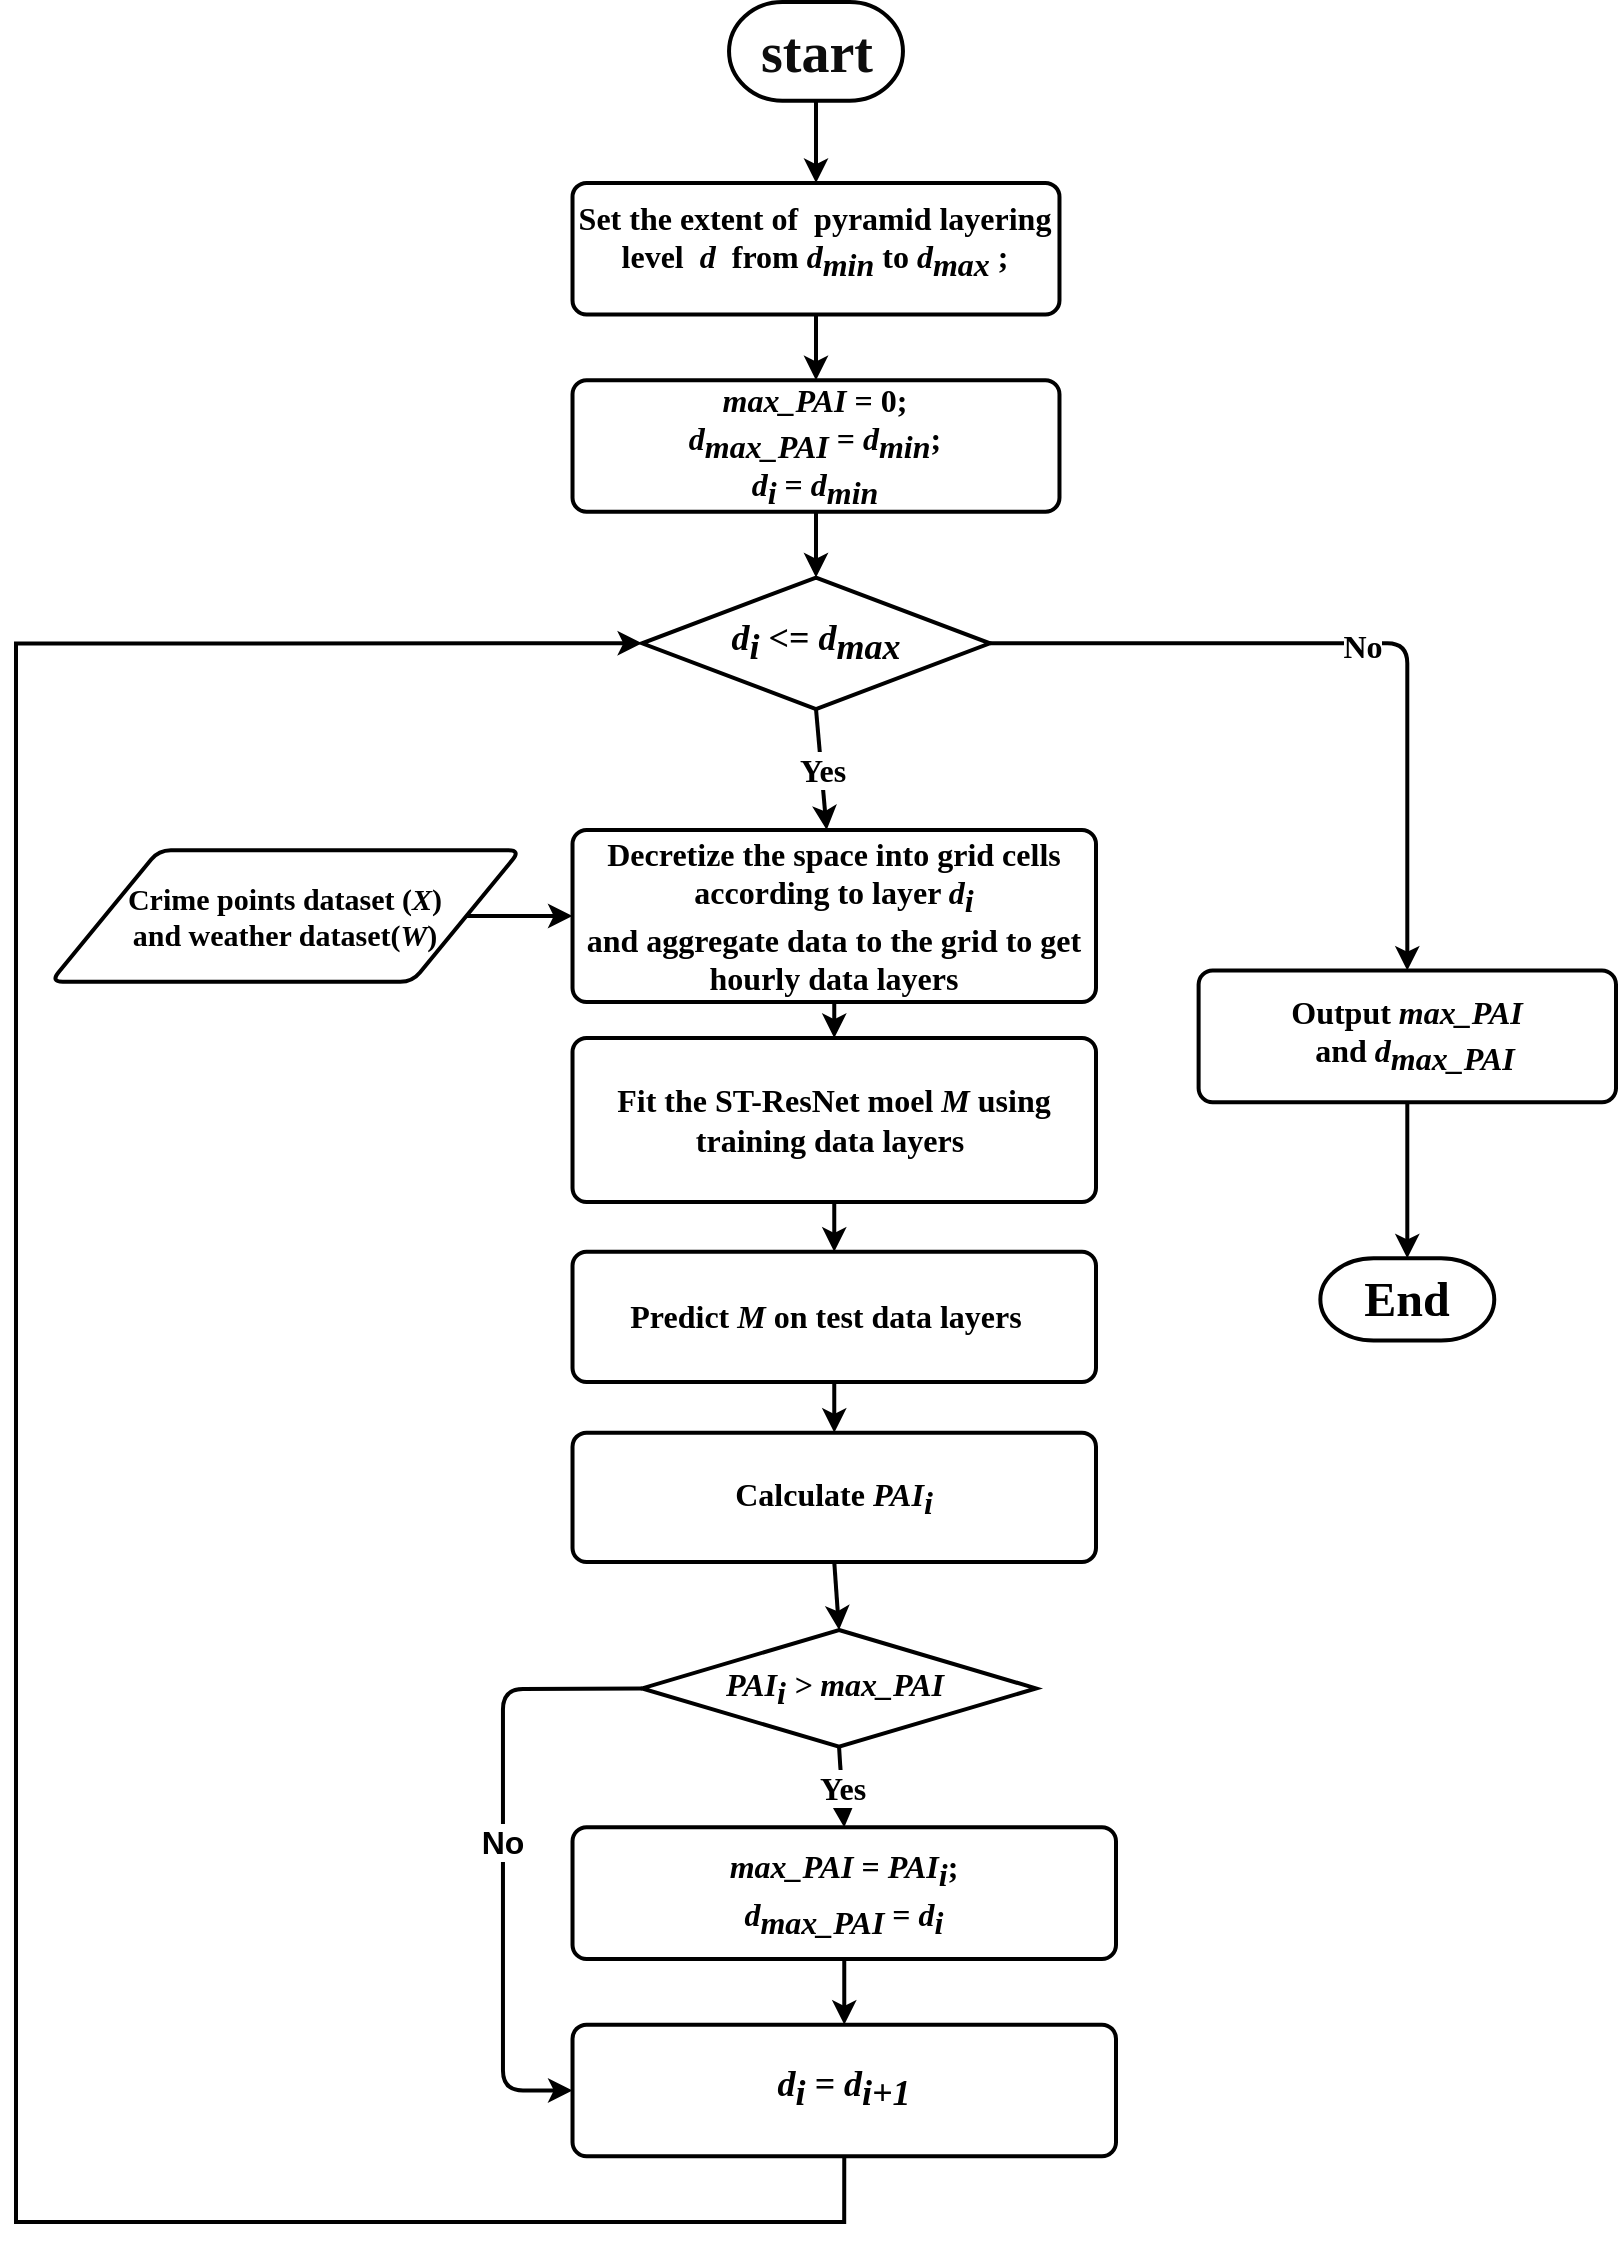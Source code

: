 <mxfile version="14.5.8" type="github">
  <diagram id="C5RBs43oDa-KdzZeNtuy" name="Page-1">
    <mxGraphModel dx="1422" dy="794" grid="1" gridSize="10" guides="1" tooltips="1" connect="1" arrows="1" fold="1" page="1" pageScale="1" pageWidth="827" pageHeight="1169" background="none" math="0" shadow="0">
      <root>
        <mxCell id="WIyWlLk6GJQsqaUBKTNV-0" />
        <mxCell id="WIyWlLk6GJQsqaUBKTNV-1" parent="WIyWlLk6GJQsqaUBKTNV-0" />
        <mxCell id="FgjjIZsiUnsoMlCkL-2W-0" value="" style="group;fontSize=10;" vertex="1" connectable="0" parent="WIyWlLk6GJQsqaUBKTNV-1">
          <mxGeometry x="20" y="40" width="800" height="1110" as="geometry" />
        </mxCell>
        <mxCell id="hjN7Fwfowrnle01kFaeb-0" value="start" style="strokeWidth=2;html=1;shape=mxgraph.flowchart.terminator;whiteSpace=wrap;fontSize=28;labelBackgroundColor=none;fontColor=#0D0D0D;fontFamily=Times New Roman;fontStyle=1" parent="FgjjIZsiUnsoMlCkL-2W-0" vertex="1">
          <mxGeometry x="356.522" width="86.957" height="49.333" as="geometry" />
        </mxCell>
        <mxCell id="hjN7Fwfowrnle01kFaeb-1" value="&lt;font style=&quot;font-size: 16px;&quot;&gt;&lt;br style=&quot;font-size: 16px;&quot;&gt;&lt;div style=&quot;font-size: 16px;&quot;&gt;&lt;span style=&quot;font-size: 16px;&quot;&gt;Set the extent of&amp;nbsp; pyramid layering level&amp;nbsp;&amp;nbsp;&lt;/span&gt;&lt;i style=&quot;font-size: 16px;&quot;&gt;d&amp;nbsp; &lt;/i&gt;&lt;span style=&quot;font-size: 16px;&quot;&gt;from &lt;i style=&quot;font-size: 16px;&quot;&gt;d&lt;sub style=&quot;font-size: 16px;&quot;&gt;min&lt;/sub&gt;&lt;/i&gt; to &lt;i style=&quot;font-size: 16px;&quot;&gt;d&lt;/i&gt;&lt;span style=&quot;font-style: italic; font-size: 16px;&quot;&gt;&lt;sub style=&quot;font-size: 16px;&quot;&gt;max&lt;/sub&gt;&amp;nbsp;&lt;/span&gt;;&lt;/span&gt;&lt;/div&gt;&lt;sup style=&quot;font-size: 16px;&quot;&gt;&lt;br style=&quot;font-size: 16px;&quot;&gt;&lt;/sup&gt;&lt;/font&gt;" style="rounded=1;whiteSpace=wrap;html=1;absoluteArcSize=1;arcSize=14;strokeWidth=2;fontFamily=Times New Roman;fontSize=16;align=center;fontStyle=1" parent="FgjjIZsiUnsoMlCkL-2W-0" vertex="1">
          <mxGeometry x="278.261" y="90.444" width="243.478" height="65.778" as="geometry" />
        </mxCell>
        <mxCell id="hjN7Fwfowrnle01kFaeb-2" value="Crime points dataset (&lt;i style=&quot;font-size: 15px;&quot;&gt;X&lt;/i&gt;)&lt;br style=&quot;font-size: 15px;&quot;&gt;and weather dataset(&lt;i style=&quot;font-size: 15px;&quot;&gt;W&lt;/i&gt;)" style="shape=parallelogram;html=1;strokeWidth=2;perimeter=parallelogramPerimeter;whiteSpace=wrap;rounded=1;arcSize=12;size=0.23;fontSize=15;fontFamily=Times New Roman;fontStyle=1" parent="FgjjIZsiUnsoMlCkL-2W-0" vertex="1">
          <mxGeometry x="17.391" y="424.103" width="234.783" height="65.778" as="geometry" />
        </mxCell>
        <mxCell id="hjN7Fwfowrnle01kFaeb-3" value="&lt;i style=&quot;font-size: 16px;&quot;&gt;max_PAI&lt;/i&gt;&lt;span style=&quot;font-size: 16px;&quot;&gt;&lt;i style=&quot;font-size: 16px;&quot;&gt;&amp;nbsp;&lt;/i&gt;= 0;&lt;/span&gt;&lt;br style=&quot;font-size: 16px;&quot;&gt;&lt;span style=&quot;font-size: 16px;&quot;&gt;&lt;div style=&quot;font-size: 16px;&quot;&gt;&lt;i style=&quot;font-size: 16px;&quot;&gt;d&lt;/i&gt;&lt;i style=&quot;font-size: 16px;&quot;&gt;&lt;sub style=&quot;font-size: 16px;&quot;&gt;max_PAI&amp;nbsp;&lt;/sub&gt;&lt;/i&gt;=&amp;nbsp;&lt;i style=&quot;font-size: 16px;&quot;&gt;d&lt;sub style=&quot;font-size: 16px;&quot;&gt;min&lt;/sub&gt;&lt;/i&gt;;&lt;/div&gt;&lt;div style=&quot;font-size: 16px;&quot;&gt;&lt;i style=&quot;font-size: 16px;&quot;&gt;d&lt;sub style=&quot;font-size: 16px;&quot;&gt;i&lt;/sub&gt; &lt;/i&gt;= &lt;i style=&quot;font-size: 16px;&quot;&gt;d&lt;sub style=&quot;font-size: 16px;&quot;&gt;min&lt;/sub&gt;&lt;/i&gt;&lt;/div&gt;&lt;/span&gt;" style="rounded=1;whiteSpace=wrap;html=1;absoluteArcSize=1;arcSize=14;strokeWidth=2;fontSize=16;fontFamily=Times New Roman;align=center;fontStyle=1" parent="FgjjIZsiUnsoMlCkL-2W-0" vertex="1">
          <mxGeometry x="278.261" y="189.111" width="243.478" height="65.778" as="geometry" />
        </mxCell>
        <mxCell id="hjN7Fwfowrnle01kFaeb-4" value="Decretize the space into grid cells according to layer &lt;i style=&quot;font-size: 16px;&quot;&gt;d&lt;sub style=&quot;font-size: 16px;&quot;&gt;i&lt;/sub&gt;&lt;/i&gt;&lt;br style=&quot;font-size: 16px;&quot;&gt;and aggregate data to the grid to get hourly data layers" style="rounded=1;whiteSpace=wrap;html=1;absoluteArcSize=1;arcSize=14;strokeWidth=2;fontSize=16;fontFamily=Times New Roman;fontStyle=1" parent="FgjjIZsiUnsoMlCkL-2W-0" vertex="1">
          <mxGeometry x="278.26" y="413.99" width="261.74" height="86.01" as="geometry" />
        </mxCell>
        <mxCell id="hjN7Fwfowrnle01kFaeb-5" value="Fit the ST-ResNet moel &lt;i style=&quot;font-size: 16px;&quot;&gt;M&lt;/i&gt; using training data layers&amp;nbsp;" style="rounded=1;whiteSpace=wrap;html=1;absoluteArcSize=1;arcSize=14;strokeWidth=2;fontSize=16;fontFamily=Times New Roman;fontStyle=1" parent="FgjjIZsiUnsoMlCkL-2W-0" vertex="1">
          <mxGeometry x="278.26" y="518" width="261.74" height="82" as="geometry" />
        </mxCell>
        <mxCell id="hjN7Fwfowrnle01kFaeb-6" value="Predict &lt;i style=&quot;font-size: 16px;&quot;&gt;M&lt;/i&gt; on test data layers&amp;nbsp;&amp;nbsp;" style="rounded=1;whiteSpace=wrap;html=1;absoluteArcSize=1;arcSize=14;strokeWidth=2;fontSize=16;fontFamily=Times New Roman;fontStyle=1" parent="FgjjIZsiUnsoMlCkL-2W-0" vertex="1">
          <mxGeometry x="278.26" y="624.89" width="261.74" height="65.11" as="geometry" />
        </mxCell>
        <mxCell id="hjN7Fwfowrnle01kFaeb-7" value="Calculate&amp;nbsp;&lt;span style=&quot;font-size: 16px;&quot;&gt;&lt;i style=&quot;font-size: 16px;&quot;&gt;PAI&lt;sub style=&quot;font-size: 16px;&quot;&gt;i&lt;/sub&gt;&lt;/i&gt;&lt;/span&gt;" style="rounded=1;whiteSpace=wrap;html=1;absoluteArcSize=1;arcSize=14;strokeWidth=2;fontSize=16;fontFamily=Times New Roman;fontStyle=1" parent="FgjjIZsiUnsoMlCkL-2W-0" vertex="1">
          <mxGeometry x="278.26" y="715.33" width="261.74" height="64.67" as="geometry" />
        </mxCell>
        <mxCell id="hjN7Fwfowrnle01kFaeb-11" value="" style="endArrow=classic;html=1;fontSize=16;exitX=0.5;exitY=1;exitDx=0;exitDy=0;exitPerimeter=0;entryX=0.5;entryY=0;entryDx=0;entryDy=0;fontFamily=Times New Roman;fontStyle=1;strokeWidth=2;" parent="FgjjIZsiUnsoMlCkL-2W-0" source="hjN7Fwfowrnle01kFaeb-0" target="hjN7Fwfowrnle01kFaeb-1" edge="1">
          <mxGeometry width="50" height="50" relative="1" as="geometry">
            <mxPoint x="313.043" y="271.333" as="sourcePoint" />
            <mxPoint x="356.522" y="230.222" as="targetPoint" />
          </mxGeometry>
        </mxCell>
        <mxCell id="hjN7Fwfowrnle01kFaeb-12" value="" style="endArrow=classic;html=1;fontSize=16;exitX=0.5;exitY=1;exitDx=0;exitDy=0;entryX=0.5;entryY=0;entryDx=0;entryDy=0;fontFamily=Times New Roman;fontStyle=1;strokeWidth=2;" parent="FgjjIZsiUnsoMlCkL-2W-0" source="hjN7Fwfowrnle01kFaeb-1" target="hjN7Fwfowrnle01kFaeb-3" edge="1">
          <mxGeometry width="50" height="50" relative="1" as="geometry">
            <mxPoint x="313.043" y="271.333" as="sourcePoint" />
            <mxPoint x="356.522" y="230.222" as="targetPoint" />
          </mxGeometry>
        </mxCell>
        <mxCell id="hjN7Fwfowrnle01kFaeb-13" value="" style="endArrow=classic;html=1;fontSize=16;exitX=0.5;exitY=1;exitDx=0;exitDy=0;fontFamily=Times New Roman;fontStyle=1;strokeWidth=2;" parent="FgjjIZsiUnsoMlCkL-2W-0" source="hjN7Fwfowrnle01kFaeb-3" target="YA9H4fB15c2VrXf1QAoc-0" edge="1">
          <mxGeometry width="50" height="50" relative="1" as="geometry">
            <mxPoint x="313.043" y="337.111" as="sourcePoint" />
            <mxPoint x="530.435" y="279.556" as="targetPoint" />
          </mxGeometry>
        </mxCell>
        <mxCell id="hjN7Fwfowrnle01kFaeb-14" value="" style="endArrow=classic;html=1;fontSize=16;entryX=0.5;entryY=0;entryDx=0;entryDy=0;exitX=0.5;exitY=1;exitDx=0;exitDy=0;fontFamily=Times New Roman;fontStyle=1;strokeWidth=2;" parent="FgjjIZsiUnsoMlCkL-2W-0" source="hjN7Fwfowrnle01kFaeb-4" target="hjN7Fwfowrnle01kFaeb-5" edge="1">
          <mxGeometry width="50" height="50" relative="1" as="geometry">
            <mxPoint x="373.913" y="386.444" as="sourcePoint" />
            <mxPoint x="356.522" y="361.778" as="targetPoint" />
          </mxGeometry>
        </mxCell>
        <mxCell id="hjN7Fwfowrnle01kFaeb-15" value="" style="endArrow=classic;html=1;fontSize=16;entryX=0.5;entryY=0;entryDx=0;entryDy=0;exitX=0.5;exitY=1;exitDx=0;exitDy=0;fontFamily=Times New Roman;fontStyle=1;strokeWidth=2;" parent="FgjjIZsiUnsoMlCkL-2W-0" source="hjN7Fwfowrnle01kFaeb-5" target="hjN7Fwfowrnle01kFaeb-6" edge="1">
          <mxGeometry width="50" height="50" relative="1" as="geometry">
            <mxPoint x="365.217" y="493.333" as="sourcePoint" />
            <mxPoint x="356.522" y="501.556" as="targetPoint" />
          </mxGeometry>
        </mxCell>
        <mxCell id="hjN7Fwfowrnle01kFaeb-16" value="" style="endArrow=classic;html=1;fontSize=16;exitX=0.5;exitY=1;exitDx=0;exitDy=0;entryX=0.5;entryY=0;entryDx=0;entryDy=0;fontFamily=Times New Roman;fontStyle=1;strokeWidth=2;" parent="FgjjIZsiUnsoMlCkL-2W-0" source="hjN7Fwfowrnle01kFaeb-6" target="hjN7Fwfowrnle01kFaeb-7" edge="1">
          <mxGeometry width="50" height="50" relative="1" as="geometry">
            <mxPoint x="313.043" y="608.444" as="sourcePoint" />
            <mxPoint x="356.522" y="567.333" as="targetPoint" />
          </mxGeometry>
        </mxCell>
        <mxCell id="hjN7Fwfowrnle01kFaeb-18" value="&lt;i style=&quot;font-size: 16px;&quot;&gt;PAI&lt;sub style=&quot;font-size: 16px;&quot;&gt;i&amp;nbsp;&lt;/sub&gt;&amp;gt;&amp;nbsp;&lt;/i&gt;&lt;i style=&quot;font-size: 16px;&quot;&gt;max_PAI&lt;/i&gt;&lt;i style=&quot;font-size: 16px;&quot;&gt;&lt;sub style=&quot;font-size: 16px;&quot;&gt;&amp;nbsp;&lt;/sub&gt;&lt;/i&gt;" style="strokeWidth=2;html=1;shape=mxgraph.flowchart.decision;whiteSpace=wrap;fontSize=16;fontFamily=Times New Roman;fontStyle=1" parent="FgjjIZsiUnsoMlCkL-2W-0" vertex="1">
          <mxGeometry x="313.04" y="814" width="196.96" height="58.38" as="geometry" />
        </mxCell>
        <mxCell id="hjN7Fwfowrnle01kFaeb-19" value="" style="endArrow=classic;html=1;fontSize=16;exitX=0.5;exitY=1;exitDx=0;exitDy=0;fontFamily=Times New Roman;entryX=0.5;entryY=0;entryDx=0;entryDy=0;entryPerimeter=0;fontStyle=1;strokeWidth=2;" parent="FgjjIZsiUnsoMlCkL-2W-0" source="hjN7Fwfowrnle01kFaeb-7" target="hjN7Fwfowrnle01kFaeb-18" edge="1">
          <mxGeometry width="50" height="50" relative="1" as="geometry">
            <mxPoint x="313.043" y="748.222" as="sourcePoint" />
            <mxPoint x="513.043" y="797.556" as="targetPoint" />
          </mxGeometry>
        </mxCell>
        <mxCell id="hjN7Fwfowrnle01kFaeb-20" value="" style="endArrow=classic;html=1;fontSize=16;exitX=0.5;exitY=1;exitDx=0;exitDy=0;exitPerimeter=0;fontFamily=Times New Roman;entryX=0.5;entryY=0;entryDx=0;entryDy=0;fontStyle=1;strokeWidth=2;" parent="FgjjIZsiUnsoMlCkL-2W-0" source="hjN7Fwfowrnle01kFaeb-18" target="YA9H4fB15c2VrXf1QAoc-5" edge="1">
          <mxGeometry relative="1" as="geometry">
            <mxPoint x="269.565" y="855.933" as="sourcePoint" />
            <mxPoint x="382.609" y="945.556" as="targetPoint" />
          </mxGeometry>
        </mxCell>
        <mxCell id="hjN7Fwfowrnle01kFaeb-21" value="Yes" style="edgeLabel;resizable=0;html=1;align=center;verticalAlign=middle;fontFamily=Times New Roman;fontSize=16;fontStyle=1" parent="hjN7Fwfowrnle01kFaeb-20" connectable="0" vertex="1">
          <mxGeometry relative="1" as="geometry" />
        </mxCell>
        <mxCell id="hjN7Fwfowrnle01kFaeb-26" value="End" style="strokeWidth=2;html=1;shape=mxgraph.flowchart.terminator;whiteSpace=wrap;fontSize=24;fontFamily=Times New Roman;fontStyle=1" parent="FgjjIZsiUnsoMlCkL-2W-0" vertex="1">
          <mxGeometry x="652.174" y="628.178" width="86.957" height="41.111" as="geometry" />
        </mxCell>
        <mxCell id="YA9H4fB15c2VrXf1QAoc-0" value="&lt;font face=&quot;Times New Roman&quot; style=&quot;font-size: 18px;&quot;&gt;&lt;i style=&quot;font-size: 18px;&quot;&gt;d&lt;sub style=&quot;font-size: 18px;&quot;&gt;i&amp;nbsp;&lt;/sub&gt;&lt;/i&gt;&amp;lt;=&amp;nbsp;&lt;i style=&quot;font-size: 18px;&quot;&gt;d&lt;sub style=&quot;font-size: 18px;&quot;&gt;max&lt;/sub&gt;&lt;/i&gt;&lt;/font&gt;" style="rhombus;whiteSpace=wrap;html=1;fontSize=18;fontStyle=1;strokeWidth=2;" parent="FgjjIZsiUnsoMlCkL-2W-0" vertex="1">
          <mxGeometry x="313.043" y="287.778" width="173.913" height="65.778" as="geometry" />
        </mxCell>
        <mxCell id="YA9H4fB15c2VrXf1QAoc-1" value="" style="endArrow=classic;html=1;fontSize=16;exitX=0.5;exitY=1;exitDx=0;exitDy=0;fontFamily=Times New Roman;fontStyle=1;strokeWidth=2;" parent="FgjjIZsiUnsoMlCkL-2W-0" source="YA9H4fB15c2VrXf1QAoc-0" target="hjN7Fwfowrnle01kFaeb-4" edge="1">
          <mxGeometry relative="1" as="geometry">
            <mxPoint x="486.357" y="664.356" as="sourcePoint" />
            <mxPoint x="486.357" y="714.511" as="targetPoint" />
          </mxGeometry>
        </mxCell>
        <mxCell id="YA9H4fB15c2VrXf1QAoc-2" value="Yes" style="edgeLabel;resizable=0;html=1;align=center;verticalAlign=middle;fontFamily=Times New Roman;fontSize=16;fontStyle=1" parent="YA9H4fB15c2VrXf1QAoc-1" connectable="0" vertex="1">
          <mxGeometry relative="1" as="geometry" />
        </mxCell>
        <mxCell id="YA9H4fB15c2VrXf1QAoc-5" value="&lt;i style=&quot;font-size: 16px;&quot;&gt;max_PAI&lt;/i&gt;&lt;span style=&quot;font-size: 16px;&quot;&gt;&lt;i style=&quot;font-size: 16px;&quot;&gt;&amp;nbsp;&lt;/i&gt;=&amp;nbsp;&lt;/span&gt;&lt;i style=&quot;font-size: 16px;&quot;&gt;PAI&lt;sub style=&quot;font-size: 16px;&quot;&gt;i&lt;/sub&gt;&lt;/i&gt;&lt;span style=&quot;font-size: 16px;&quot;&gt;;&lt;/span&gt;&lt;br style=&quot;font-size: 16px;&quot;&gt;&lt;span style=&quot;font-size: 16px;&quot;&gt;&lt;i style=&quot;font-size: 16px;&quot;&gt;d&lt;/i&gt;&lt;i style=&quot;font-size: 16px;&quot;&gt;&lt;sub style=&quot;font-size: 16px;&quot;&gt;max_PAI&amp;nbsp;&lt;/sub&gt;&lt;/i&gt;=&amp;nbsp;&lt;i style=&quot;font-size: 16px;&quot;&gt;d&lt;sub style=&quot;font-size: 16px;&quot;&gt;i&lt;/sub&gt;&lt;/i&gt;&lt;/span&gt;&lt;span style=&quot;font-size: 16px;&quot;&gt;&lt;i style=&quot;font-size: 16px;&quot;&gt;&lt;sub style=&quot;font-size: 16px;&quot;&gt;&lt;br style=&quot;font-size: 16px;&quot;&gt;&lt;/sub&gt;&lt;/i&gt;&lt;/span&gt;" style="rounded=1;whiteSpace=wrap;html=1;absoluteArcSize=1;arcSize=14;strokeWidth=2;fontSize=16;fontFamily=Times New Roman;fontStyle=1" parent="FgjjIZsiUnsoMlCkL-2W-0" vertex="1">
          <mxGeometry x="278.26" y="912.67" width="271.74" height="65.78" as="geometry" />
        </mxCell>
        <mxCell id="YA9H4fB15c2VrXf1QAoc-8" value="&lt;span style=&quot;font-size: 18px&quot;&gt;&lt;i style=&quot;font-size: 18px&quot;&gt;d&lt;sub style=&quot;font-size: 18px&quot;&gt;i&amp;nbsp;&lt;/sub&gt;= d&lt;sub style=&quot;font-size: 18px&quot;&gt;i+1&lt;/sub&gt;&lt;br style=&quot;font-size: 18px&quot;&gt;&lt;/i&gt;&lt;/span&gt;" style="rounded=1;whiteSpace=wrap;html=1;absoluteArcSize=1;arcSize=14;strokeWidth=2;fontSize=18;fontFamily=Times New Roman;fontStyle=1" parent="FgjjIZsiUnsoMlCkL-2W-0" vertex="1">
          <mxGeometry x="278.26" y="1011.33" width="271.74" height="65.78" as="geometry" />
        </mxCell>
        <mxCell id="YA9H4fB15c2VrXf1QAoc-9" value="" style="endArrow=classic;html=1;exitX=0.5;exitY=1;exitDx=0;exitDy=0;fontSize=16;fontStyle=1;strokeWidth=2;" parent="FgjjIZsiUnsoMlCkL-2W-0" source="YA9H4fB15c2VrXf1QAoc-5" target="YA9H4fB15c2VrXf1QAoc-8" edge="1">
          <mxGeometry width="50" height="50" relative="1" as="geometry">
            <mxPoint x="382.609" y="1093.556" as="sourcePoint" />
            <mxPoint x="426.087" y="1052.444" as="targetPoint" />
          </mxGeometry>
        </mxCell>
        <mxCell id="YA9H4fB15c2VrXf1QAoc-7" style="edgeStyle=orthogonalEdgeStyle;rounded=0;orthogonalLoop=1;jettySize=auto;html=1;entryX=0;entryY=0.5;entryDx=0;entryDy=0;exitX=0.5;exitY=1;exitDx=0;exitDy=0;fontSize=16;fontStyle=1;strokeWidth=2;" parent="FgjjIZsiUnsoMlCkL-2W-0" source="YA9H4fB15c2VrXf1QAoc-8" target="YA9H4fB15c2VrXf1QAoc-0" edge="1">
          <mxGeometry relative="1" as="geometry">
            <mxPoint y="279.556" as="targetPoint" />
            <mxPoint x="182.609" y="1060.667" as="sourcePoint" />
            <Array as="points">
              <mxPoint x="414" y="1110" />
              <mxPoint y="1110" />
              <mxPoint y="321" />
            </Array>
          </mxGeometry>
        </mxCell>
        <mxCell id="YA9H4fB15c2VrXf1QAoc-11" value="" style="endArrow=classic;html=1;exitX=0;exitY=0.5;exitDx=0;exitDy=0;exitPerimeter=0;entryX=0;entryY=0.5;entryDx=0;entryDy=0;fontSize=16;fontStyle=1;strokeWidth=2;" parent="FgjjIZsiUnsoMlCkL-2W-0" source="hjN7Fwfowrnle01kFaeb-18" target="YA9H4fB15c2VrXf1QAoc-8" edge="1">
          <mxGeometry relative="1" as="geometry">
            <mxPoint x="313.043" y="962.0" as="sourcePoint" />
            <mxPoint x="382.609" y="1011.333" as="targetPoint" />
            <Array as="points">
              <mxPoint x="243.478" y="843.6" />
              <mxPoint x="243.478" y="1044.222" />
            </Array>
          </mxGeometry>
        </mxCell>
        <mxCell id="YA9H4fB15c2VrXf1QAoc-13" value="No" style="edgeLabel;html=1;align=center;verticalAlign=middle;resizable=0;points=[];fontSize=16;fontStyle=1" parent="YA9H4fB15c2VrXf1QAoc-11" vertex="1" connectable="0">
          <mxGeometry x="-0.042" y="-1" relative="1" as="geometry">
            <mxPoint as="offset" />
          </mxGeometry>
        </mxCell>
        <mxCell id="YA9H4fB15c2VrXf1QAoc-14" value="Output&amp;nbsp;&lt;i style=&quot;font-size: 16px;&quot;&gt;max_PAI&lt;/i&gt;&lt;br style=&quot;font-size: 16px;&quot;&gt;&amp;nbsp; and&amp;nbsp;&lt;i style=&quot;font-size: 16px;&quot;&gt;d&lt;/i&gt;&lt;i style=&quot;font-size: 16px;&quot;&gt;&lt;sub style=&quot;font-size: 16px;&quot;&gt;max_PAI&lt;/sub&gt;&lt;/i&gt;" style="rounded=1;whiteSpace=wrap;html=1;absoluteArcSize=1;arcSize=14;strokeWidth=2;fontSize=16;fontFamily=Times New Roman;fontStyle=1" parent="FgjjIZsiUnsoMlCkL-2W-0" vertex="1">
          <mxGeometry x="591.304" y="484.289" width="208.696" height="65.778" as="geometry" />
        </mxCell>
        <mxCell id="YA9H4fB15c2VrXf1QAoc-15" value="" style="endArrow=classic;html=1;exitX=0.5;exitY=1;exitDx=0;exitDy=0;entryX=0.5;entryY=0;entryDx=0;entryDy=0;entryPerimeter=0;fontSize=16;fontStyle=1;strokeWidth=2;" parent="FgjjIZsiUnsoMlCkL-2W-0" source="YA9H4fB15c2VrXf1QAoc-14" target="hjN7Fwfowrnle01kFaeb-26" edge="1">
          <mxGeometry width="50" height="50" relative="1" as="geometry">
            <mxPoint x="626.087" y="674.222" as="sourcePoint" />
            <mxPoint x="669.565" y="633.111" as="targetPoint" />
          </mxGeometry>
        </mxCell>
        <mxCell id="hjN7Fwfowrnle01kFaeb-23" value="" style="endArrow=classic;html=1;fontSize=16;fontFamily=Times New Roman;exitX=1;exitY=0.5;exitDx=0;exitDy=0;entryX=0.5;entryY=0;entryDx=0;entryDy=0;fontStyle=1;strokeWidth=2;" parent="FgjjIZsiUnsoMlCkL-2W-0" source="YA9H4fB15c2VrXf1QAoc-0" target="YA9H4fB15c2VrXf1QAoc-14" edge="1">
          <mxGeometry relative="1" as="geometry">
            <mxPoint x="539.13" y="213.778" as="sourcePoint" />
            <mxPoint x="626.087" y="550.889" as="targetPoint" />
            <Array as="points">
              <mxPoint x="695.652" y="320.667" />
            </Array>
          </mxGeometry>
        </mxCell>
        <mxCell id="hjN7Fwfowrnle01kFaeb-24" value="No" style="edgeLabel;resizable=0;html=1;align=center;verticalAlign=middle;fontFamily=Times New Roman;fontSize=16;fontStyle=1" parent="hjN7Fwfowrnle01kFaeb-23" connectable="0" vertex="1">
          <mxGeometry relative="1" as="geometry">
            <mxPoint y="1" as="offset" />
          </mxGeometry>
        </mxCell>
        <mxCell id="FgjjIZsiUnsoMlCkL-2W-1" value="" style="endArrow=classic;html=1;strokeWidth=2;fontSize=16;exitX=1;exitY=0.5;exitDx=0;exitDy=0;entryX=0;entryY=0.5;entryDx=0;entryDy=0;" edge="1" parent="FgjjIZsiUnsoMlCkL-2W-0" source="hjN7Fwfowrnle01kFaeb-2" target="hjN7Fwfowrnle01kFaeb-4">
          <mxGeometry width="50" height="50" relative="1" as="geometry">
            <mxPoint x="230" y="540" as="sourcePoint" />
            <mxPoint x="280" y="490" as="targetPoint" />
          </mxGeometry>
        </mxCell>
      </root>
    </mxGraphModel>
  </diagram>
</mxfile>
